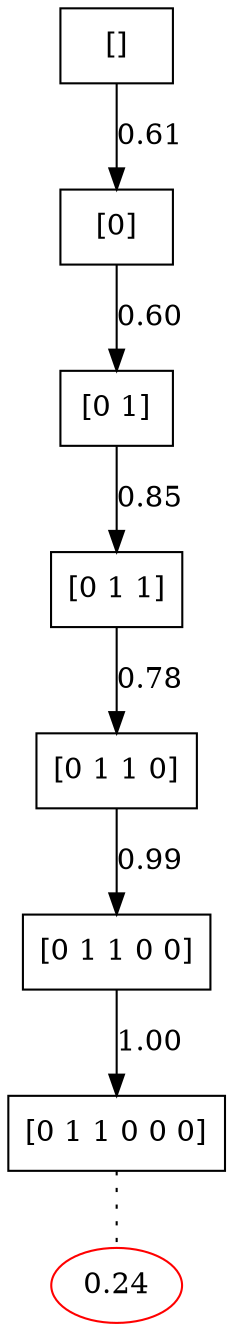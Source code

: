 digraph PTree {

node [shape="box"];
	"[0 1 1 0]" -> { "[0 1 1 0 0]" [label="[0 1 1 0 0]"] }  [label="0.99"]
	"[]" -> { "[0]" [label="[0]"] }  [label="0.61"]
	"[0]" -> { "[0 1]" [label="[0 1]"] }  [label="0.60"]
	"[0 1]" -> { "[0 1 1]" [label="[0 1 1]"] }  [label="0.85"]
	"[0 1 1]" -> { "[0 1 1 0]" [label="[0 1 1 0]"] }  [label="0.78"]
	"[0 1 1 0 0]" -> { "[0 1 1 0 0 0]" [label="[0 1 1 0 0 0]"] }  [label="1.00"]
	"[0 1 1 0 0 0]" -> { "[0 1 1 0 0 0]P" [label="0.24", shape=oval, color=red] }  [dir=none, style=dotted]
}